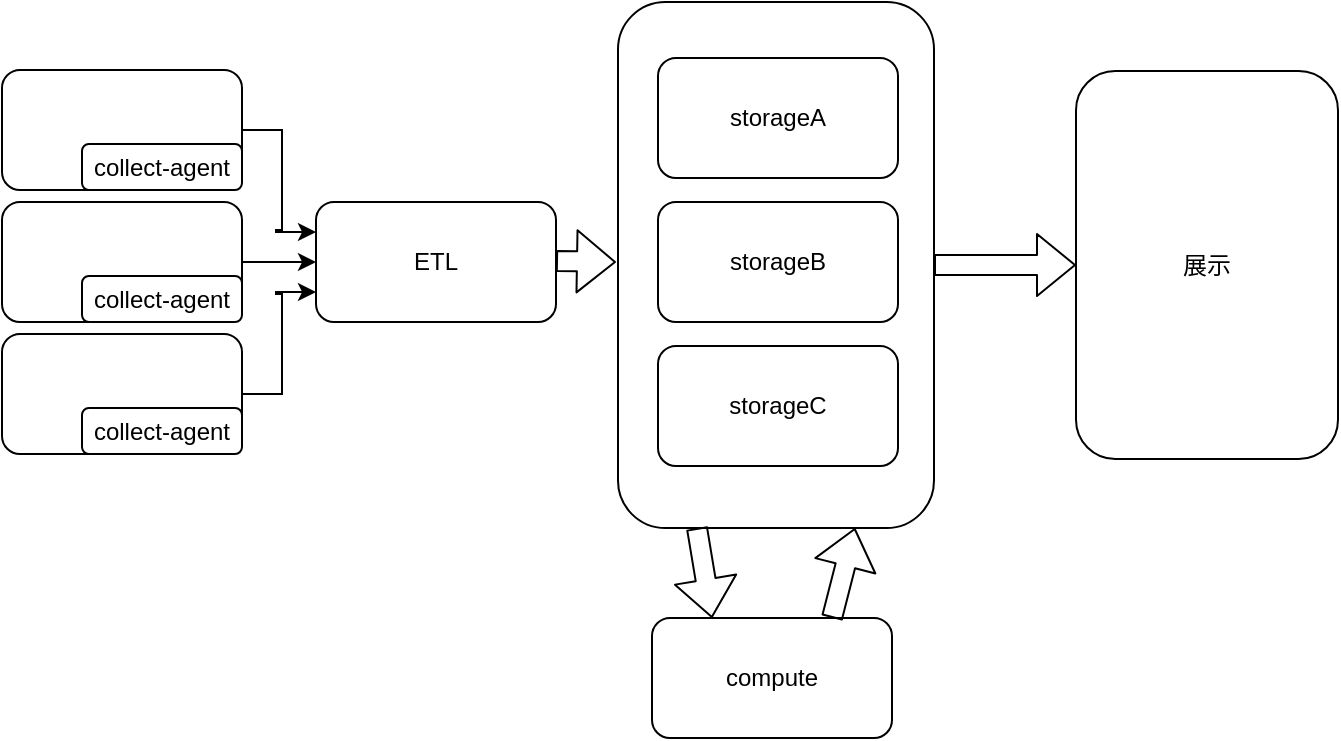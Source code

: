 <mxfile version="13.10.0" type="github">
  <diagram id="-Op8YGLnF7q3TqqSKgFO" name="Page-1">
    <mxGraphModel dx="946" dy="614" grid="0" gridSize="10" guides="1" tooltips="1" connect="1" arrows="1" fold="1" page="1" pageScale="1" pageWidth="827" pageHeight="1169" math="0" shadow="0">
      <root>
        <mxCell id="0" />
        <mxCell id="1" parent="0" />
        <mxCell id="JfqZ3MtoHXKMV2jaMArE-13" value="" style="rounded=1;whiteSpace=wrap;html=1;" vertex="1" parent="1">
          <mxGeometry x="371" y="102" width="158" height="263" as="geometry" />
        </mxCell>
        <mxCell id="JfqZ3MtoHXKMV2jaMArE-14" style="edgeStyle=orthogonalEdgeStyle;rounded=0;orthogonalLoop=1;jettySize=auto;html=1;exitX=1;exitY=0.5;exitDx=0;exitDy=0;entryX=0;entryY=0.25;entryDx=0;entryDy=0;" edge="1" parent="1" source="JfqZ3MtoHXKMV2jaMArE-2" target="JfqZ3MtoHXKMV2jaMArE-8">
          <mxGeometry relative="1" as="geometry" />
        </mxCell>
        <mxCell id="JfqZ3MtoHXKMV2jaMArE-2" value="" style="rounded=1;whiteSpace=wrap;html=1;" vertex="1" parent="1">
          <mxGeometry x="63" y="136" width="120" height="60" as="geometry" />
        </mxCell>
        <mxCell id="JfqZ3MtoHXKMV2jaMArE-3" value="collect-agent" style="rounded=1;whiteSpace=wrap;html=1;" vertex="1" parent="1">
          <mxGeometry x="103" y="173" width="80" height="23" as="geometry" />
        </mxCell>
        <mxCell id="JfqZ3MtoHXKMV2jaMArE-15" style="edgeStyle=orthogonalEdgeStyle;rounded=0;orthogonalLoop=1;jettySize=auto;html=1;exitX=1;exitY=0.5;exitDx=0;exitDy=0;entryX=0;entryY=0.5;entryDx=0;entryDy=0;" edge="1" parent="1" source="JfqZ3MtoHXKMV2jaMArE-4" target="JfqZ3MtoHXKMV2jaMArE-8">
          <mxGeometry relative="1" as="geometry" />
        </mxCell>
        <mxCell id="JfqZ3MtoHXKMV2jaMArE-4" value="" style="rounded=1;whiteSpace=wrap;html=1;" vertex="1" parent="1">
          <mxGeometry x="63" y="202" width="120" height="60" as="geometry" />
        </mxCell>
        <mxCell id="JfqZ3MtoHXKMV2jaMArE-5" value="collect-agent" style="rounded=1;whiteSpace=wrap;html=1;" vertex="1" parent="1">
          <mxGeometry x="103" y="239" width="80" height="23" as="geometry" />
        </mxCell>
        <mxCell id="JfqZ3MtoHXKMV2jaMArE-16" style="edgeStyle=orthogonalEdgeStyle;rounded=0;orthogonalLoop=1;jettySize=auto;html=1;exitX=1;exitY=0.5;exitDx=0;exitDy=0;entryX=0;entryY=0.75;entryDx=0;entryDy=0;" edge="1" parent="1" source="JfqZ3MtoHXKMV2jaMArE-6" target="JfqZ3MtoHXKMV2jaMArE-8">
          <mxGeometry relative="1" as="geometry" />
        </mxCell>
        <mxCell id="JfqZ3MtoHXKMV2jaMArE-6" value="" style="rounded=1;whiteSpace=wrap;html=1;" vertex="1" parent="1">
          <mxGeometry x="63" y="268" width="120" height="60" as="geometry" />
        </mxCell>
        <mxCell id="JfqZ3MtoHXKMV2jaMArE-7" value="collect-agent" style="rounded=1;whiteSpace=wrap;html=1;" vertex="1" parent="1">
          <mxGeometry x="103" y="305" width="80" height="23" as="geometry" />
        </mxCell>
        <mxCell id="JfqZ3MtoHXKMV2jaMArE-8" value="ETL" style="rounded=1;whiteSpace=wrap;html=1;" vertex="1" parent="1">
          <mxGeometry x="220" y="202" width="120" height="60" as="geometry" />
        </mxCell>
        <mxCell id="JfqZ3MtoHXKMV2jaMArE-9" value="storageB" style="rounded=1;whiteSpace=wrap;html=1;" vertex="1" parent="1">
          <mxGeometry x="391" y="202" width="120" height="60" as="geometry" />
        </mxCell>
        <mxCell id="JfqZ3MtoHXKMV2jaMArE-10" value="storageC" style="rounded=1;whiteSpace=wrap;html=1;" vertex="1" parent="1">
          <mxGeometry x="391" y="274" width="120" height="60" as="geometry" />
        </mxCell>
        <mxCell id="JfqZ3MtoHXKMV2jaMArE-11" value="storageA" style="rounded=1;whiteSpace=wrap;html=1;" vertex="1" parent="1">
          <mxGeometry x="391" y="130" width="120" height="60" as="geometry" />
        </mxCell>
        <mxCell id="JfqZ3MtoHXKMV2jaMArE-12" value="compute" style="rounded=1;whiteSpace=wrap;html=1;" vertex="1" parent="1">
          <mxGeometry x="388" y="410" width="120" height="60" as="geometry" />
        </mxCell>
        <mxCell id="JfqZ3MtoHXKMV2jaMArE-19" value="" style="shape=flexArrow;endArrow=classic;html=1;" edge="1" parent="1">
          <mxGeometry width="50" height="50" relative="1" as="geometry">
            <mxPoint x="340" y="231.5" as="sourcePoint" />
            <mxPoint x="370" y="232" as="targetPoint" />
          </mxGeometry>
        </mxCell>
        <mxCell id="JfqZ3MtoHXKMV2jaMArE-20" value="" style="shape=flexArrow;endArrow=classic;html=1;entryX=0.25;entryY=0;entryDx=0;entryDy=0;exitX=0.25;exitY=1;exitDx=0;exitDy=0;" edge="1" parent="1" source="JfqZ3MtoHXKMV2jaMArE-13" target="JfqZ3MtoHXKMV2jaMArE-12">
          <mxGeometry width="50" height="50" relative="1" as="geometry">
            <mxPoint x="531" y="225.5" as="sourcePoint" />
            <mxPoint x="561" y="226" as="targetPoint" />
          </mxGeometry>
        </mxCell>
        <mxCell id="JfqZ3MtoHXKMV2jaMArE-21" value="" style="shape=flexArrow;endArrow=classic;html=1;exitX=0.75;exitY=0;exitDx=0;exitDy=0;entryX=0.75;entryY=1;entryDx=0;entryDy=0;" edge="1" parent="1" source="JfqZ3MtoHXKMV2jaMArE-12" target="JfqZ3MtoHXKMV2jaMArE-13">
          <mxGeometry width="50" height="50" relative="1" as="geometry">
            <mxPoint x="449" y="421" as="sourcePoint" />
            <mxPoint x="499" y="371" as="targetPoint" />
          </mxGeometry>
        </mxCell>
        <mxCell id="JfqZ3MtoHXKMV2jaMArE-24" value="" style="shape=flexArrow;endArrow=classic;html=1;exitX=1;exitY=0.5;exitDx=0;exitDy=0;entryX=0;entryY=0.5;entryDx=0;entryDy=0;" edge="1" parent="1" source="JfqZ3MtoHXKMV2jaMArE-13" target="JfqZ3MtoHXKMV2jaMArE-25">
          <mxGeometry width="50" height="50" relative="1" as="geometry">
            <mxPoint x="570" y="232" as="sourcePoint" />
            <mxPoint x="594" y="234" as="targetPoint" />
          </mxGeometry>
        </mxCell>
        <mxCell id="JfqZ3MtoHXKMV2jaMArE-25" value="展示" style="rounded=1;whiteSpace=wrap;html=1;" vertex="1" parent="1">
          <mxGeometry x="600" y="136.5" width="131" height="194" as="geometry" />
        </mxCell>
      </root>
    </mxGraphModel>
  </diagram>
</mxfile>
